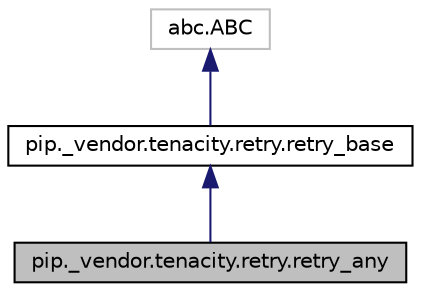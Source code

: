 digraph "pip._vendor.tenacity.retry.retry_any"
{
 // LATEX_PDF_SIZE
  edge [fontname="Helvetica",fontsize="10",labelfontname="Helvetica",labelfontsize="10"];
  node [fontname="Helvetica",fontsize="10",shape=record];
  Node1 [label="pip._vendor.tenacity.retry.retry_any",height=0.2,width=0.4,color="black", fillcolor="grey75", style="filled", fontcolor="black",tooltip=" "];
  Node2 -> Node1 [dir="back",color="midnightblue",fontsize="10",style="solid",fontname="Helvetica"];
  Node2 [label="pip._vendor.tenacity.retry.retry_base",height=0.2,width=0.4,color="black", fillcolor="white", style="filled",URL="$dd/d40/classpip_1_1__vendor_1_1tenacity_1_1retry_1_1retry__base.html",tooltip=" "];
  Node3 -> Node2 [dir="back",color="midnightblue",fontsize="10",style="solid",fontname="Helvetica"];
  Node3 [label="abc.ABC",height=0.2,width=0.4,color="grey75", fillcolor="white", style="filled",tooltip=" "];
}
